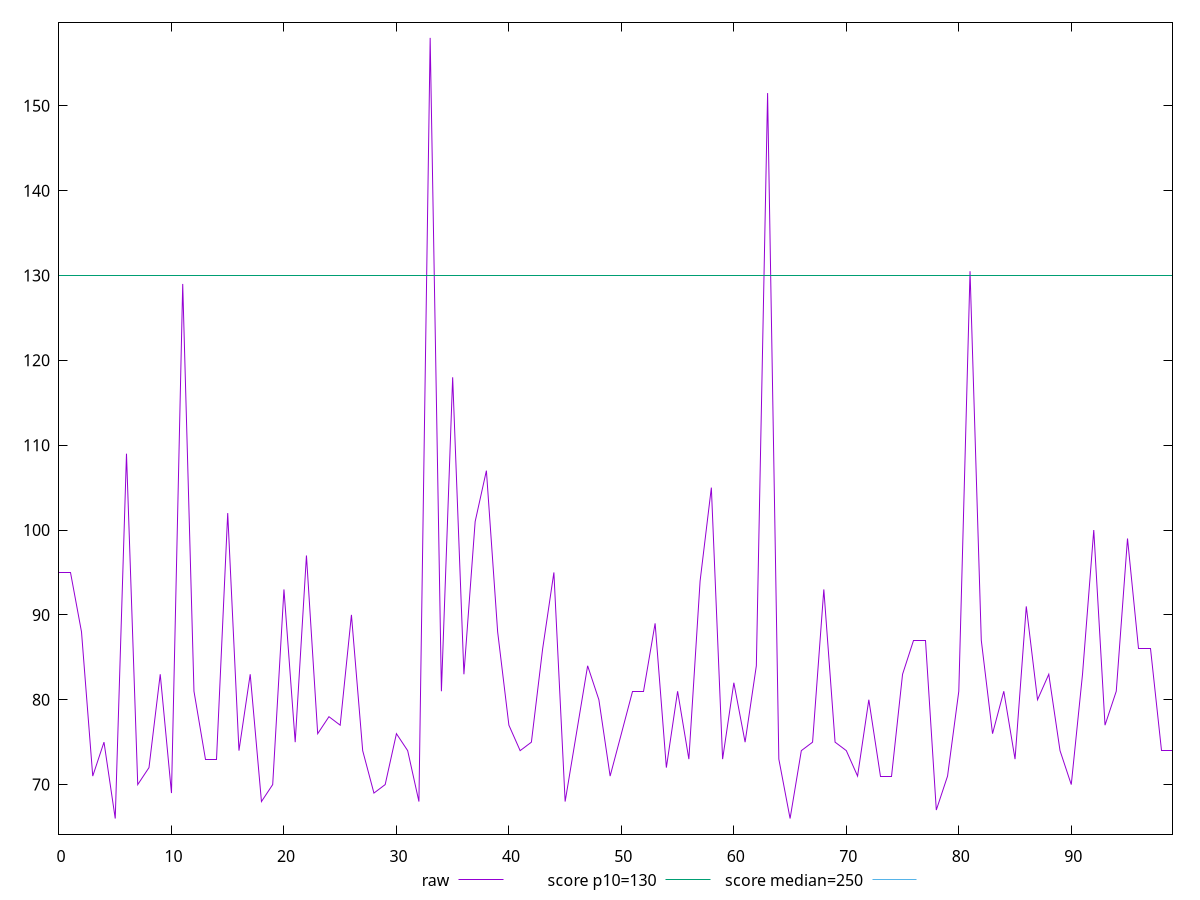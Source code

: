 reset

$raw <<EOF
0 95
1 95
2 88
3 71
4 75
5 66
6 109
7 70
8 72
9 83
10 69
11 129
12 81
13 73
14 73
15 102
16 74
17 83
18 68
19 70
20 93
21 75
22 97
23 76
24 78
25 77
26 90
27 74
28 69
29 70
30 76
31 74
32 68
33 158
34 81
35 118
36 83
37 101
38 107
39 88
40 77
41 74
42 75
43 86
44 95
45 68
46 76
47 84
48 80
49 71
50 76
51 81
52 81
53 89
54 72
55 81
56 73
57 94
58 105
59 73
60 82
61 75
62 84
63 151.5
64 73
65 66
66 74
67 75
68 93
69 75
70 74
71 71
72 80
73 71
74 71
75 83
76 87
77 87
78 67
79 71
80 81
81 130.5000000000001
82 87
83 76
84 81
85 73
86 91
87 80
88 83
89 74
90 70
91 83
92 100
93 77
94 81
95 99
96 86
97 86
98 74
99 74
EOF

set key outside below
set xrange [0:99]
set yrange [64.16:159.84]
set trange [64.16:159.84]
set terminal svg size 640, 500 enhanced background rgb 'white'
set output "report_00019_2021-02-10T18-14-37.922Z//max-potential-fid/samples/pages+cached+noadtech+nomedia/raw/values.svg"

plot $raw title "raw" with line, \
     130 title "score p10=130", \
     250 title "score median=250"

reset
